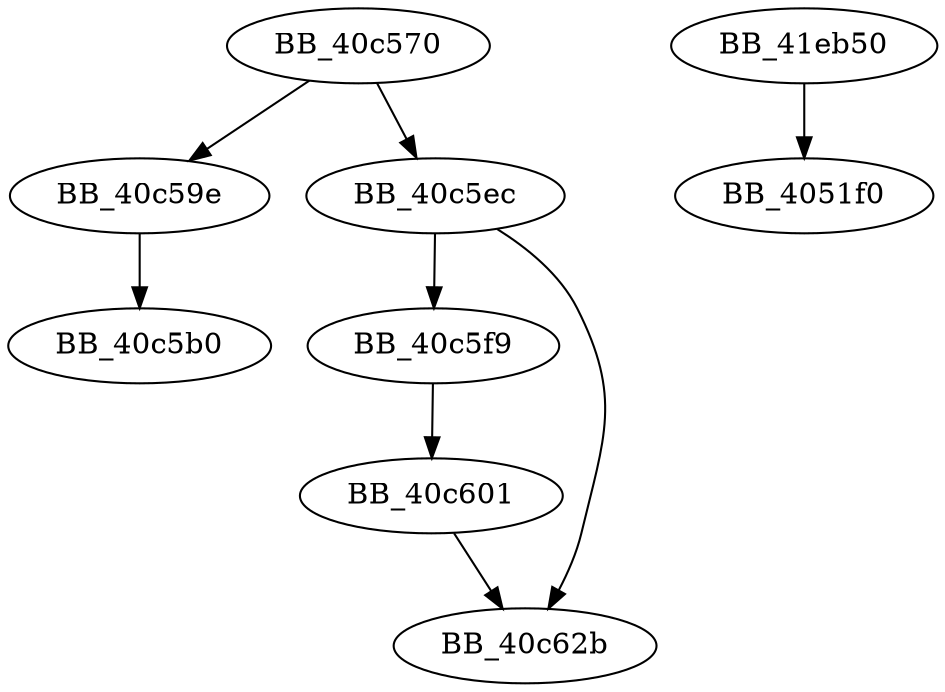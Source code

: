 DiGraph sub_40C570{
BB_40c570->BB_40c59e
BB_40c570->BB_40c5ec
BB_40c59e->BB_40c5b0
BB_40c5ec->BB_40c5f9
BB_40c5ec->BB_40c62b
BB_40c5f9->BB_40c601
BB_40c601->BB_40c62b
BB_41eb50->BB_4051f0
}
